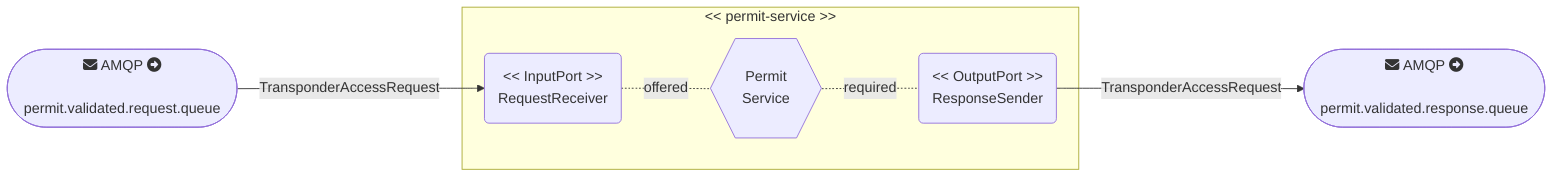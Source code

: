 flowchart LR

    AMQP_IN([fa:fa-envelope AMQP fa:fa-circle-right\n permit.validated.request.queue])
    AMQP_OUT([fa:fa-envelope AMQP fa:fa-circle-right\n permit.validated.response.queue])


    subgraph "<< permit-service >>"
        RESPONSE_IN("<< InputPort >>\n RequestReceiver")
        SERVICE{{"\nPermit\nService\n<br>"}}
        RESPONSE_OUT("<< OutputPort >>\n ResponseSender")
    end

    AMQP_IN -- TransponderAccessRequest --> RESPONSE_IN
    RESPONSE_IN -. offered .- SERVICE


SERVICE -. required .- RESPONSE_OUT
RESPONSE_OUT -- TransponderAccessRequest --> AMQP_OUT